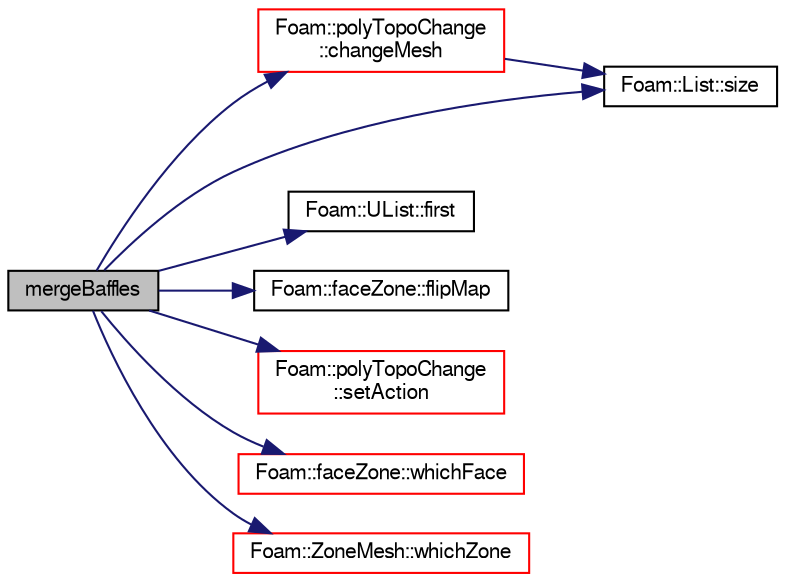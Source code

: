 digraph "mergeBaffles"
{
  bgcolor="transparent";
  edge [fontname="FreeSans",fontsize="10",labelfontname="FreeSans",labelfontsize="10"];
  node [fontname="FreeSans",fontsize="10",shape=record];
  rankdir="LR";
  Node1 [label="mergeBaffles",height=0.2,width=0.4,color="black", fillcolor="grey75", style="filled" fontcolor="black"];
  Node1 -> Node2 [color="midnightblue",fontsize="10",style="solid",fontname="FreeSans"];
  Node2 [label="Foam::polyTopoChange\l::changeMesh",height=0.2,width=0.4,color="red",URL="$a01881.html#a1b105b13373ba9f1c7685f873b250cf2",tooltip="Inplace changes mesh without change of patches. "];
  Node2 -> Node3 [color="midnightblue",fontsize="10",style="solid",fontname="FreeSans"];
  Node3 [label="Foam::List::size",height=0.2,width=0.4,color="black",URL="$a01325.html#a8a5f6fa29bd4b500caf186f60245b384",tooltip="Override size to be inconsistent with allocated storage. "];
  Node1 -> Node4 [color="midnightblue",fontsize="10",style="solid",fontname="FreeSans"];
  Node4 [label="Foam::UList::first",height=0.2,width=0.4,color="black",URL="$a02659.html#a1c9828bc3de9502754d944c95a2ce0d9",tooltip="Return the first element of the list. "];
  Node1 -> Node5 [color="midnightblue",fontsize="10",style="solid",fontname="FreeSans"];
  Node5 [label="Foam::faceZone::flipMap",height=0.2,width=0.4,color="black",URL="$a00719.html#ae010e9aa1fb7b930973122f73b998498",tooltip="Return face flip map. "];
  Node1 -> Node6 [color="midnightblue",fontsize="10",style="solid",fontname="FreeSans"];
  Node6 [label="Foam::polyTopoChange\l::setAction",height=0.2,width=0.4,color="red",URL="$a01881.html#a40a23962b792d24f4cb999f5b55aece2",tooltip="For compatibility with polyTopoChange: set topological action. "];
  Node1 -> Node3 [color="midnightblue",fontsize="10",style="solid",fontname="FreeSans"];
  Node1 -> Node7 [color="midnightblue",fontsize="10",style="solid",fontname="FreeSans"];
  Node7 [label="Foam::faceZone::whichFace",height=0.2,width=0.4,color="red",URL="$a00719.html#a44dd2110316f20b114950fef748cb7c2",tooltip="Helper function to re-direct to zone::localID(...) "];
  Node1 -> Node8 [color="midnightblue",fontsize="10",style="solid",fontname="FreeSans"];
  Node8 [label="Foam::ZoneMesh::whichZone",height=0.2,width=0.4,color="red",URL="$a02823.html#a6ffe5ffe3013200c7748e4c8fe8a883b",tooltip="Given a global object index, return the zone it is in. "];
}
